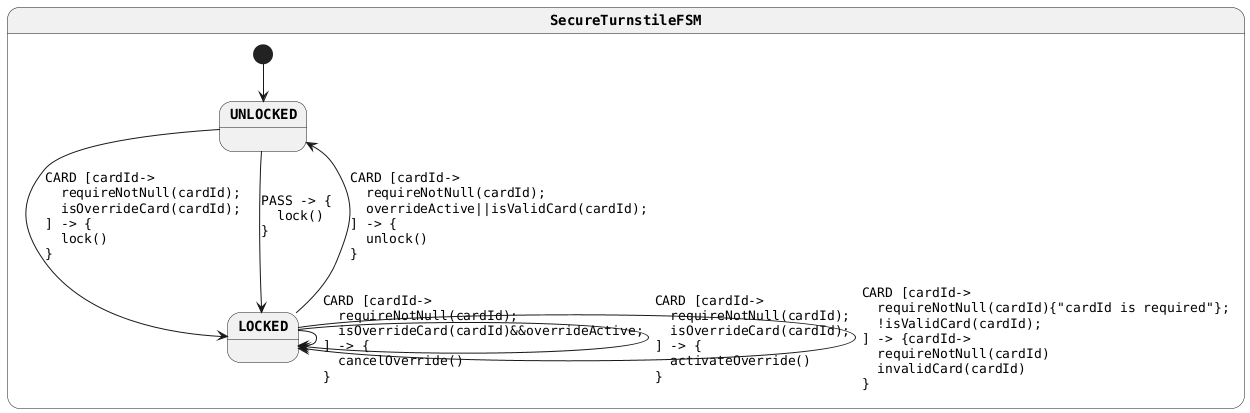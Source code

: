@startuml
skinparam monochrome true
skinparam StateFontName Helvetica
skinparam defaultFontName Monospaced
skinparam defaultFontStyle Bold
skinparam state {
    FontStyle Bold
}
state SecureTurnstileFSM {
[*] --> UNLOCKED
LOCKED --> LOCKED : CARD [cardId->\l  requireNotNull(cardId);\l  isOverrideCard(cardId)&&overrideActive;\l] -> {\l  cancelOverride()\l}
LOCKED --> LOCKED : CARD [cardId->\l  requireNotNull(cardId);\l  isOverrideCard(cardId);\l] -> {\l  activateOverride()\l}
LOCKED --> UNLOCKED : CARD [cardId->\l  requireNotNull(cardId);\l  overrideActive||isValidCard(cardId);\l] -> {\l  unlock()\l}
LOCKED --> LOCKED : CARD [cardId->\l  requireNotNull(cardId){"cardId is required"};\l  !isValidCard(cardId);\l] -> {cardId->\l  requireNotNull(cardId)\l  invalidCard(cardId)\l}
UNLOCKED --> LOCKED : CARD [cardId->\l  requireNotNull(cardId);\l  isOverrideCard(cardId);\l] -> {\l  lock()\l}
UNLOCKED --> LOCKED : PASS -> {\l  lock()\l}
}
@enduml
